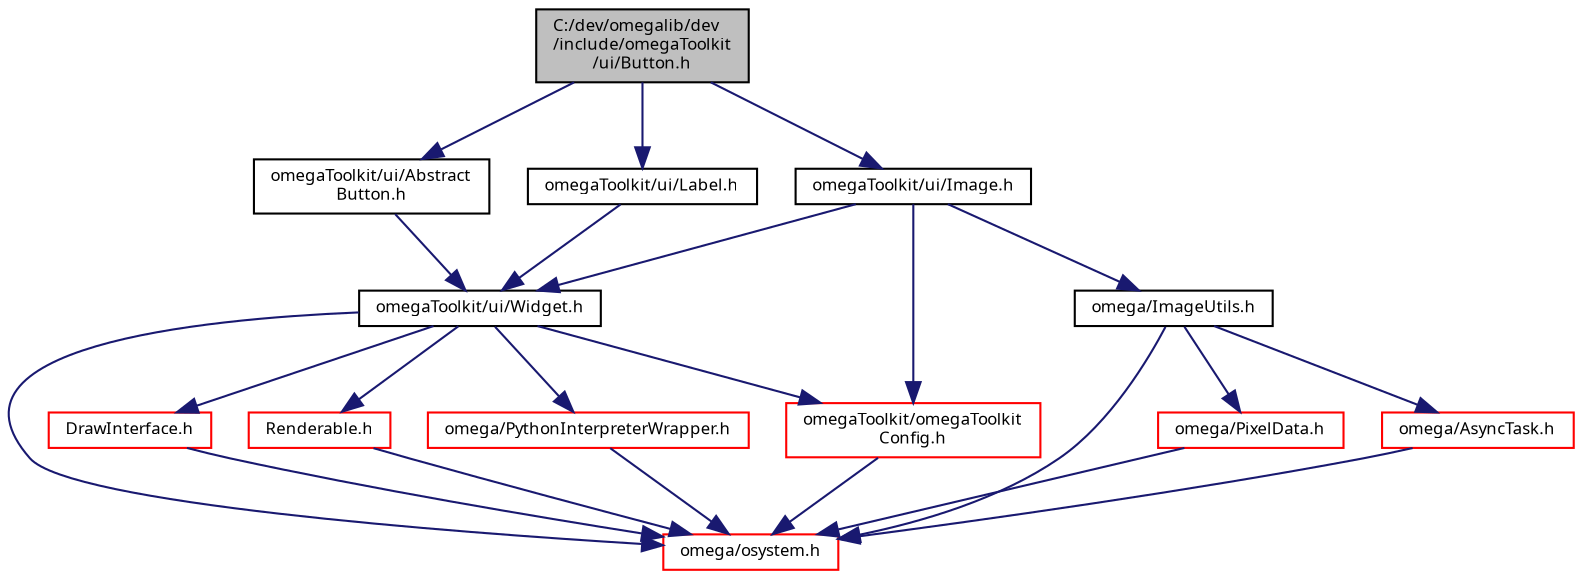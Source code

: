 digraph "C:/dev/omegalib/dev/include/omegaToolkit/ui/Button.h"
{
  bgcolor="transparent";
  edge [fontname="FreeSans.ttf",fontsize="8",labelfontname="FreeSans.ttf",labelfontsize="8"];
  node [fontname="FreeSans.ttf",fontsize="8",shape=record];
  Node1 [label="C:/dev/omegalib/dev\l/include/omegaToolkit\l/ui/Button.h",height=0.2,width=0.4,color="black", fillcolor="grey75", style="filled", fontcolor="black"];
  Node1 -> Node2 [color="midnightblue",fontsize="8",style="solid",fontname="FreeSans.ttf"];
  Node2 [label="omegaToolkit/ui/Abstract\lButton.h",height=0.2,width=0.4,color="black",URL="$_abstract_button_8h.html"];
  Node2 -> Node3 [color="midnightblue",fontsize="8",style="solid",fontname="FreeSans.ttf"];
  Node3 [label="omegaToolkit/ui/Widget.h",height=0.2,width=0.4,color="black",URL="$_widget_8h.html"];
  Node3 -> Node4 [color="midnightblue",fontsize="8",style="solid",fontname="FreeSans.ttf"];
  Node4 [label="omega/osystem.h",height=0.2,width=0.4,color="red",URL="$include_2omega_2osystem_8h.html"];
  Node3 -> Node5 [color="midnightblue",fontsize="8",style="solid",fontname="FreeSans.ttf"];
  Node5 [label="omegaToolkit/omegaToolkit\lConfig.h",height=0.2,width=0.4,color="red",URL="$omega_toolkit_config_8h.html"];
  Node5 -> Node4 [color="midnightblue",fontsize="8",style="solid",fontname="FreeSans.ttf"];
  Node3 -> Node6 [color="midnightblue",fontsize="8",style="solid",fontname="FreeSans.ttf"];
  Node6 [label="DrawInterface.h",height=0.2,width=0.4,color="red",URL="$_draw_interface_8h.html"];
  Node6 -> Node4 [color="midnightblue",fontsize="8",style="solid",fontname="FreeSans.ttf"];
  Node3 -> Node7 [color="midnightblue",fontsize="8",style="solid",fontname="FreeSans.ttf"];
  Node7 [label="Renderable.h",height=0.2,width=0.4,color="red",URL="$_renderable_8h.html"];
  Node7 -> Node4 [color="midnightblue",fontsize="8",style="solid",fontname="FreeSans.ttf"];
  Node3 -> Node8 [color="midnightblue",fontsize="8",style="solid",fontname="FreeSans.ttf"];
  Node8 [label="omega/PythonInterpreterWrapper.h",height=0.2,width=0.4,color="red",URL="$_python_interpreter_wrapper_8h.html"];
  Node8 -> Node4 [color="midnightblue",fontsize="8",style="solid",fontname="FreeSans.ttf"];
  Node1 -> Node9 [color="midnightblue",fontsize="8",style="solid",fontname="FreeSans.ttf"];
  Node9 [label="omegaToolkit/ui/Label.h",height=0.2,width=0.4,color="black",URL="$_label_8h.html"];
  Node9 -> Node3 [color="midnightblue",fontsize="8",style="solid",fontname="FreeSans.ttf"];
  Node1 -> Node10 [color="midnightblue",fontsize="8",style="solid",fontname="FreeSans.ttf"];
  Node10 [label="omegaToolkit/ui/Image.h",height=0.2,width=0.4,color="black",URL="$_image_8h.html"];
  Node10 -> Node5 [color="midnightblue",fontsize="8",style="solid",fontname="FreeSans.ttf"];
  Node10 -> Node11 [color="midnightblue",fontsize="8",style="solid",fontname="FreeSans.ttf"];
  Node11 [label="omega/ImageUtils.h",height=0.2,width=0.4,color="black",URL="$_image_utils_8h.html"];
  Node11 -> Node4 [color="midnightblue",fontsize="8",style="solid",fontname="FreeSans.ttf"];
  Node11 -> Node12 [color="midnightblue",fontsize="8",style="solid",fontname="FreeSans.ttf"];
  Node12 [label="omega/PixelData.h",height=0.2,width=0.4,color="red",URL="$_pixel_data_8h.html"];
  Node12 -> Node4 [color="midnightblue",fontsize="8",style="solid",fontname="FreeSans.ttf"];
  Node11 -> Node13 [color="midnightblue",fontsize="8",style="solid",fontname="FreeSans.ttf"];
  Node13 [label="omega/AsyncTask.h",height=0.2,width=0.4,color="red",URL="$_async_task_8h.html"];
  Node13 -> Node4 [color="midnightblue",fontsize="8",style="solid",fontname="FreeSans.ttf"];
  Node10 -> Node3 [color="midnightblue",fontsize="8",style="solid",fontname="FreeSans.ttf"];
}
